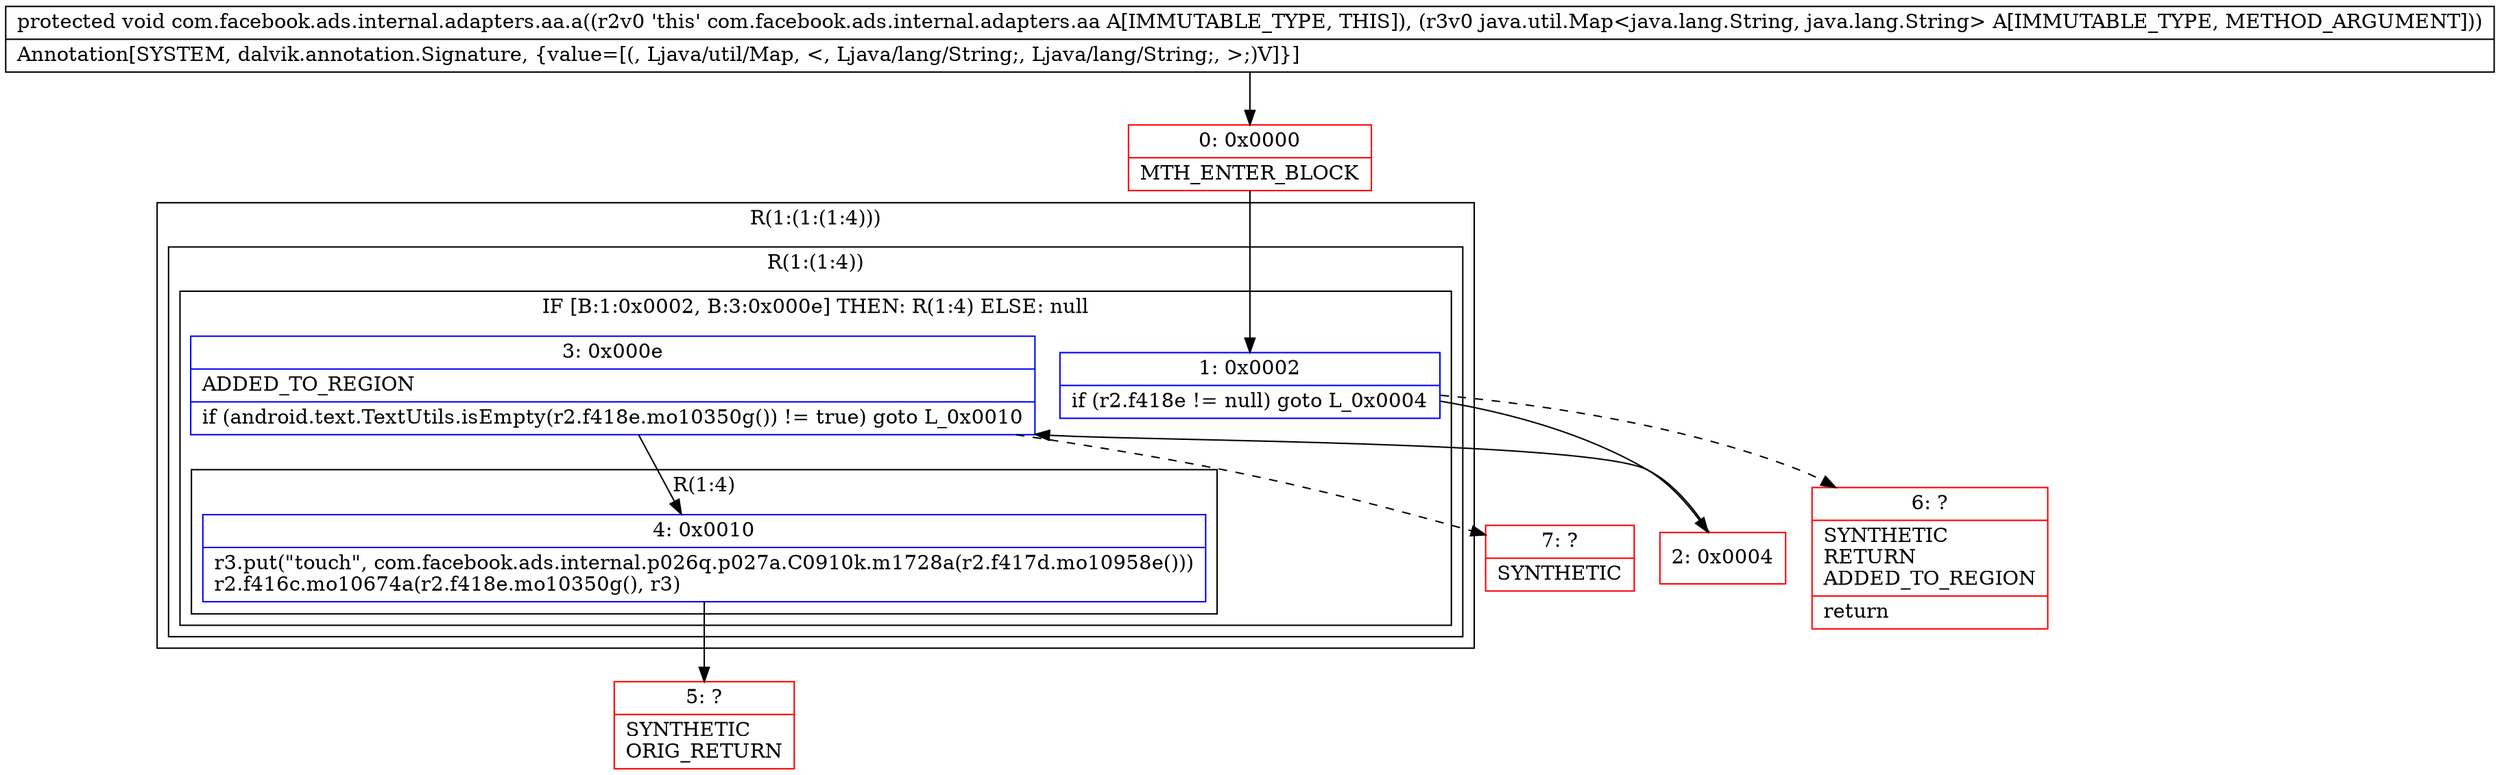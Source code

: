 digraph "CFG forcom.facebook.ads.internal.adapters.aa.a(Ljava\/util\/Map;)V" {
subgraph cluster_Region_1774678410 {
label = "R(1:(1:(1:4)))";
node [shape=record,color=blue];
subgraph cluster_Region_1074810018 {
label = "R(1:(1:4))";
node [shape=record,color=blue];
subgraph cluster_IfRegion_1778929214 {
label = "IF [B:1:0x0002, B:3:0x000e] THEN: R(1:4) ELSE: null";
node [shape=record,color=blue];
Node_1 [shape=record,label="{1\:\ 0x0002|if (r2.f418e != null) goto L_0x0004\l}"];
Node_3 [shape=record,label="{3\:\ 0x000e|ADDED_TO_REGION\l|if (android.text.TextUtils.isEmpty(r2.f418e.mo10350g()) != true) goto L_0x0010\l}"];
subgraph cluster_Region_1550102159 {
label = "R(1:4)";
node [shape=record,color=blue];
Node_4 [shape=record,label="{4\:\ 0x0010|r3.put(\"touch\", com.facebook.ads.internal.p026q.p027a.C0910k.m1728a(r2.f417d.mo10958e()))\lr2.f416c.mo10674a(r2.f418e.mo10350g(), r3)\l}"];
}
}
}
}
Node_0 [shape=record,color=red,label="{0\:\ 0x0000|MTH_ENTER_BLOCK\l}"];
Node_2 [shape=record,color=red,label="{2\:\ 0x0004}"];
Node_5 [shape=record,color=red,label="{5\:\ ?|SYNTHETIC\lORIG_RETURN\l}"];
Node_6 [shape=record,color=red,label="{6\:\ ?|SYNTHETIC\lRETURN\lADDED_TO_REGION\l|return\l}"];
Node_7 [shape=record,color=red,label="{7\:\ ?|SYNTHETIC\l}"];
MethodNode[shape=record,label="{protected void com.facebook.ads.internal.adapters.aa.a((r2v0 'this' com.facebook.ads.internal.adapters.aa A[IMMUTABLE_TYPE, THIS]), (r3v0 java.util.Map\<java.lang.String, java.lang.String\> A[IMMUTABLE_TYPE, METHOD_ARGUMENT]))  | Annotation[SYSTEM, dalvik.annotation.Signature, \{value=[(, Ljava\/util\/Map, \<, Ljava\/lang\/String;, Ljava\/lang\/String;, \>;)V]\}]\l}"];
MethodNode -> Node_0;
Node_1 -> Node_2;
Node_1 -> Node_6[style=dashed];
Node_3 -> Node_4;
Node_3 -> Node_7[style=dashed];
Node_4 -> Node_5;
Node_0 -> Node_1;
Node_2 -> Node_3;
}

